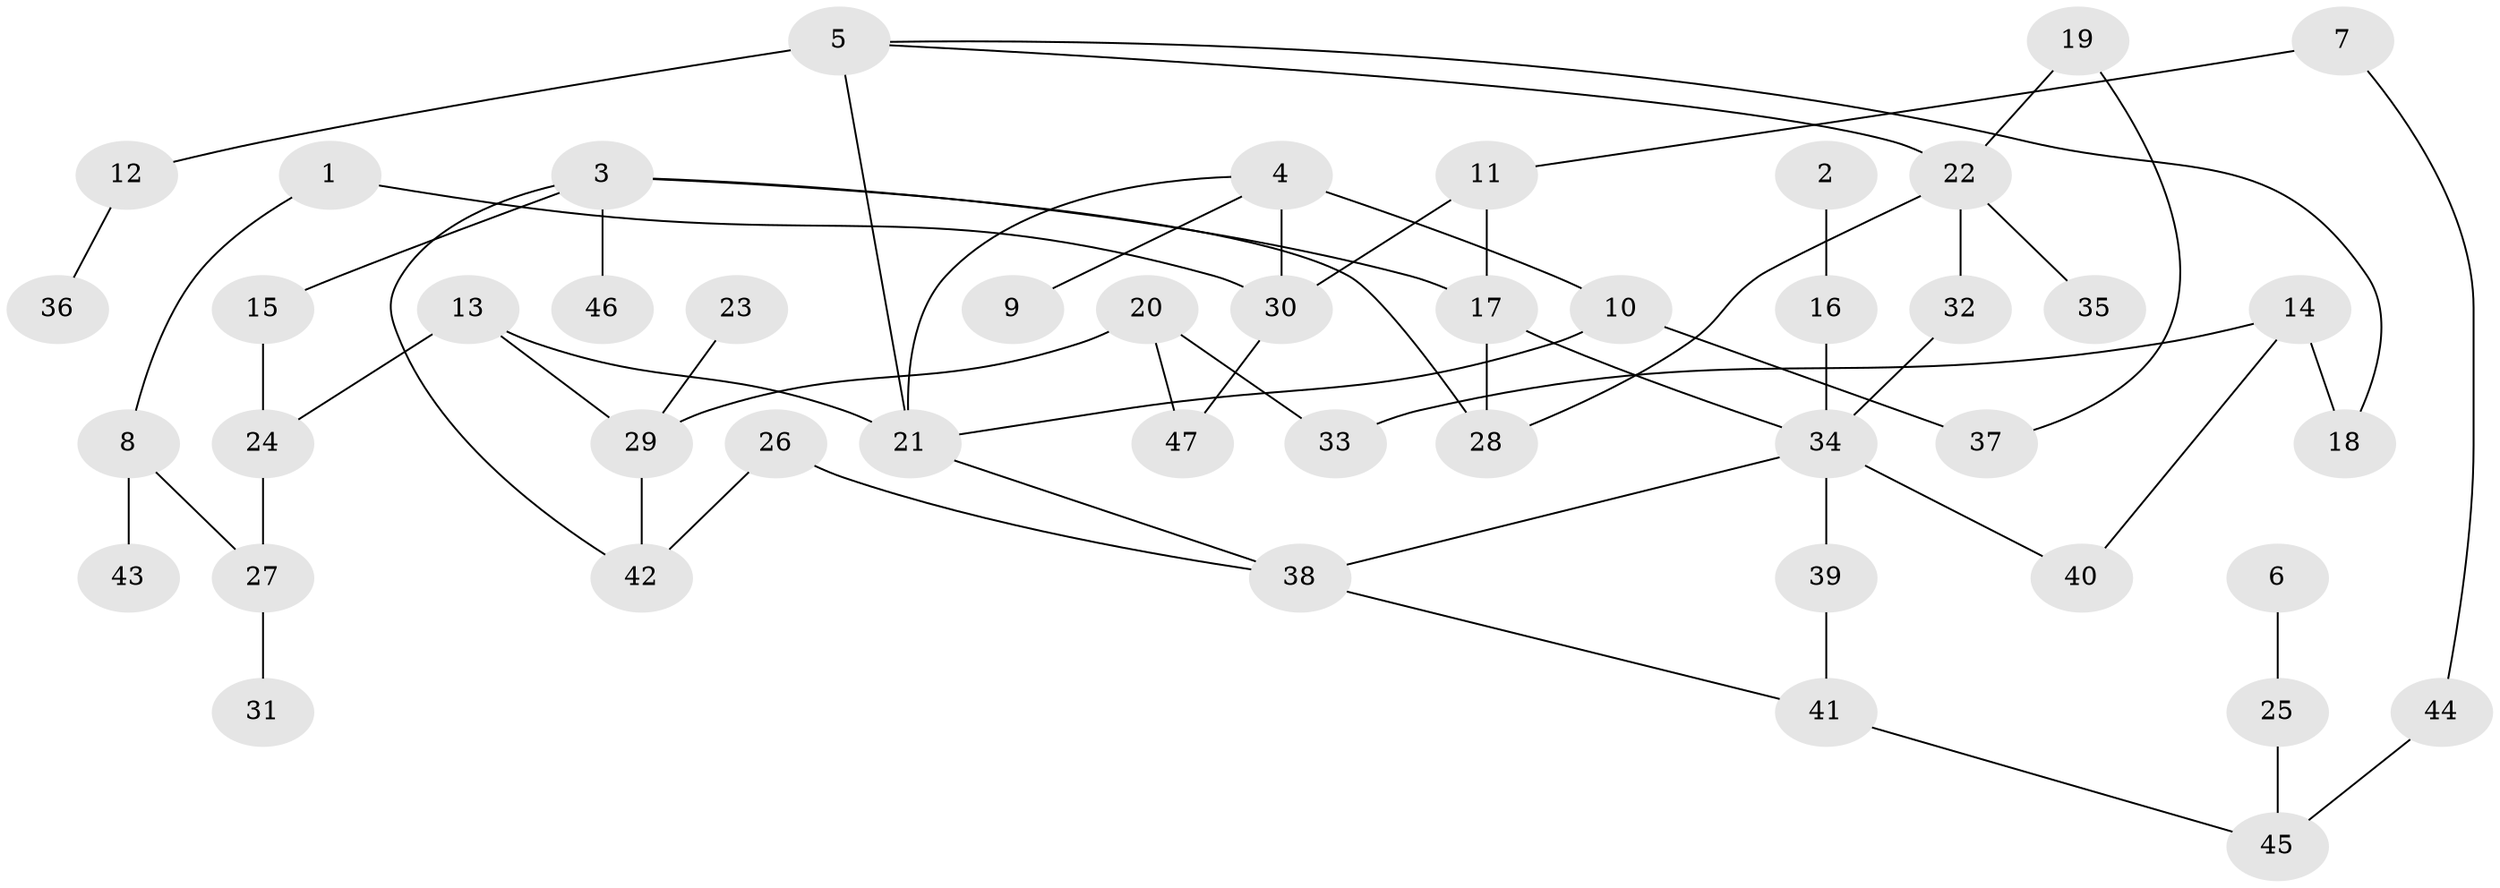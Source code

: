 // original degree distribution, {2: 0.36923076923076925, 1: 0.2, 3: 0.23076923076923078, 5: 0.06153846153846154, 4: 0.12307692307692308, 6: 0.015384615384615385}
// Generated by graph-tools (version 1.1) at 2025/48/03/04/25 22:48:31]
// undirected, 47 vertices, 61 edges
graph export_dot {
  node [color=gray90,style=filled];
  1;
  2;
  3;
  4;
  5;
  6;
  7;
  8;
  9;
  10;
  11;
  12;
  13;
  14;
  15;
  16;
  17;
  18;
  19;
  20;
  21;
  22;
  23;
  24;
  25;
  26;
  27;
  28;
  29;
  30;
  31;
  32;
  33;
  34;
  35;
  36;
  37;
  38;
  39;
  40;
  41;
  42;
  43;
  44;
  45;
  46;
  47;
  1 -- 8 [weight=1.0];
  1 -- 30 [weight=1.0];
  2 -- 16 [weight=1.0];
  3 -- 15 [weight=1.0];
  3 -- 17 [weight=1.0];
  3 -- 28 [weight=1.0];
  3 -- 42 [weight=1.0];
  3 -- 46 [weight=1.0];
  4 -- 9 [weight=1.0];
  4 -- 10 [weight=2.0];
  4 -- 21 [weight=1.0];
  4 -- 30 [weight=2.0];
  5 -- 12 [weight=1.0];
  5 -- 18 [weight=1.0];
  5 -- 21 [weight=2.0];
  5 -- 22 [weight=1.0];
  6 -- 25 [weight=1.0];
  7 -- 11 [weight=1.0];
  7 -- 44 [weight=1.0];
  8 -- 27 [weight=1.0];
  8 -- 43 [weight=1.0];
  10 -- 21 [weight=1.0];
  10 -- 37 [weight=1.0];
  11 -- 17 [weight=1.0];
  11 -- 30 [weight=1.0];
  12 -- 36 [weight=1.0];
  13 -- 21 [weight=1.0];
  13 -- 24 [weight=1.0];
  13 -- 29 [weight=1.0];
  14 -- 18 [weight=1.0];
  14 -- 33 [weight=1.0];
  14 -- 40 [weight=1.0];
  15 -- 24 [weight=1.0];
  16 -- 34 [weight=1.0];
  17 -- 28 [weight=1.0];
  17 -- 34 [weight=1.0];
  19 -- 22 [weight=1.0];
  19 -- 37 [weight=1.0];
  20 -- 29 [weight=1.0];
  20 -- 33 [weight=1.0];
  20 -- 47 [weight=1.0];
  21 -- 38 [weight=1.0];
  22 -- 28 [weight=1.0];
  22 -- 32 [weight=1.0];
  22 -- 35 [weight=1.0];
  23 -- 29 [weight=1.0];
  24 -- 27 [weight=1.0];
  25 -- 45 [weight=1.0];
  26 -- 38 [weight=1.0];
  26 -- 42 [weight=1.0];
  27 -- 31 [weight=1.0];
  29 -- 42 [weight=1.0];
  30 -- 47 [weight=1.0];
  32 -- 34 [weight=1.0];
  34 -- 38 [weight=1.0];
  34 -- 39 [weight=1.0];
  34 -- 40 [weight=1.0];
  38 -- 41 [weight=1.0];
  39 -- 41 [weight=1.0];
  41 -- 45 [weight=1.0];
  44 -- 45 [weight=1.0];
}
